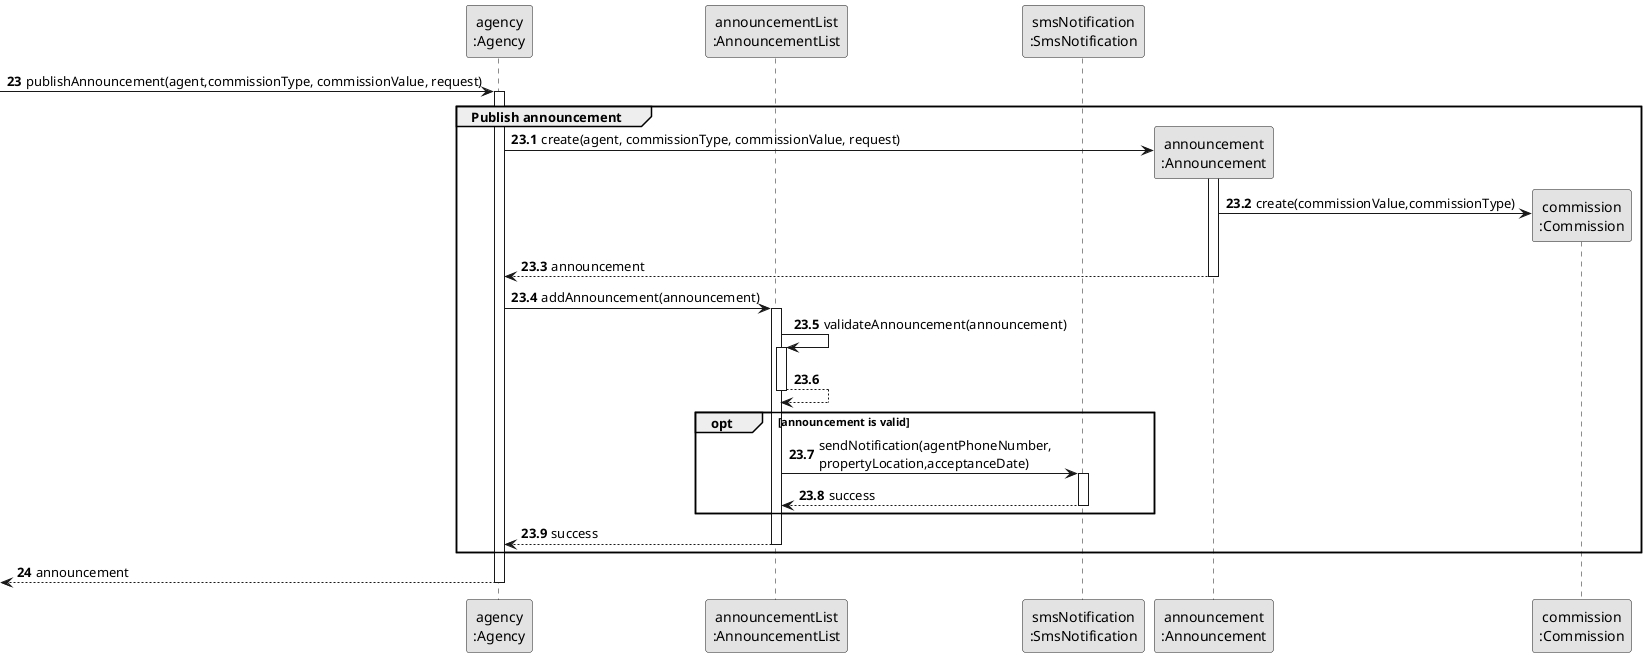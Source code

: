 @startuml
skinparam monochrome true
skinparam packageStyle rectangle
skinparam shadowing false\


participant "agency\n:Agency" as AGENCY
participant "announcementList\n:AnnouncementList" as ADList
participant "smsNotification\n:SmsNotification" as SMSNOT
participant "announcement\n:Announcement" as AD
participant "commission\n:Commission" as COMMISSION

autonumber 23

             -> AGENCY : publishAnnouncement(agent,commissionType, commissionValue, request)
             activate AGENCY

autonumber 23.1

    group Publish announcement


                AGENCY -> AD**: create(agent, commissionType, commissionValue, request)
                activate AD

                AD -> COMMISSION** : create(commissionValue,commissionType)

                AD --> AGENCY : announcement
                deactivate AD

                AGENCY -> ADList: addAnnouncement(announcement)
                activate ADList

                ADList -> ADList: validateAnnouncement(announcement)
                activate ADList

                ADList --> ADList
                deactivate ADList

                opt  announcement is valid
                ADList -> SMSNOT : sendNotification(agentPhoneNumber, \npropertyLocation,acceptanceDate)
                activate SMSNOT

                SMSNOT --> ADList : success
                deactivate SMSNOT
                end opt

                ADList --> AGENCY : success
                deactivate  ADList
    end

autonumber 24

    <-- AGENCY : announcement
    deactivate AGENCY

@enduml